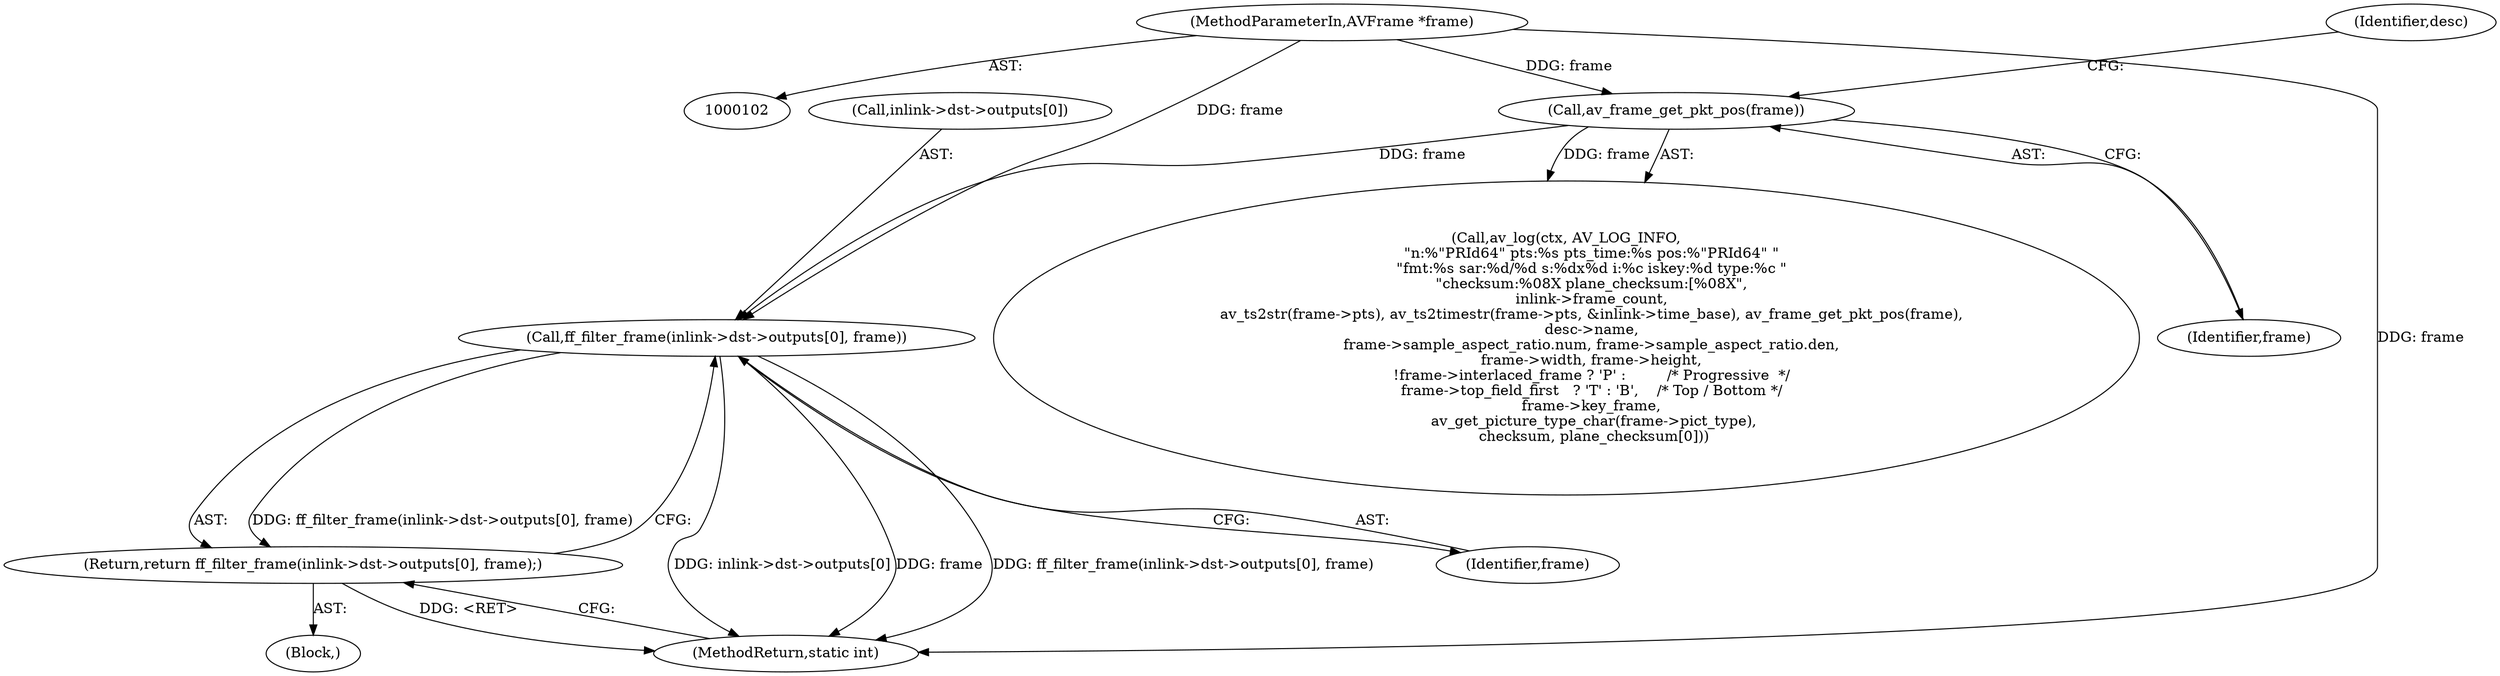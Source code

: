 digraph "0_FFmpeg_e43a0a232dbf6d3c161823c2e07c52e76227a1bc_9@array" {
"1000317" [label="(Call,ff_filter_frame(inlink->dst->outputs[0], frame))"];
"1000246" [label="(Call,av_frame_get_pkt_pos(frame))"];
"1000104" [label="(MethodParameterIn,AVFrame *frame)"];
"1000316" [label="(Return,return ff_filter_frame(inlink->dst->outputs[0], frame);)"];
"1000249" [label="(Identifier,desc)"];
"1000318" [label="(Call,inlink->dst->outputs[0])"];
"1000326" [label="(MethodReturn,static int)"];
"1000325" [label="(Identifier,frame)"];
"1000316" [label="(Return,return ff_filter_frame(inlink->dst->outputs[0], frame);)"];
"1000227" [label="(Call,av_log(ctx, AV_LOG_INFO,\n           \"n:%\"PRId64\" pts:%s pts_time:%s pos:%\"PRId64\" \"\n           \"fmt:%s sar:%d/%d s:%dx%d i:%c iskey:%d type:%c \"\n           \"checksum:%08X plane_checksum:[%08X\",\n           inlink->frame_count,\n           av_ts2str(frame->pts), av_ts2timestr(frame->pts, &inlink->time_base), av_frame_get_pkt_pos(frame),\n           desc->name,\n           frame->sample_aspect_ratio.num, frame->sample_aspect_ratio.den,\n           frame->width, frame->height,\n           !frame->interlaced_frame ? 'P' :         /* Progressive  */\n           frame->top_field_first   ? 'T' : 'B',    /* Top / Bottom */\n           frame->key_frame,\n            av_get_picture_type_char(frame->pict_type),\n            checksum, plane_checksum[0]))"];
"1000247" [label="(Identifier,frame)"];
"1000246" [label="(Call,av_frame_get_pkt_pos(frame))"];
"1000104" [label="(MethodParameterIn,AVFrame *frame)"];
"1000105" [label="(Block,)"];
"1000317" [label="(Call,ff_filter_frame(inlink->dst->outputs[0], frame))"];
"1000317" -> "1000316"  [label="AST: "];
"1000317" -> "1000325"  [label="CFG: "];
"1000318" -> "1000317"  [label="AST: "];
"1000325" -> "1000317"  [label="AST: "];
"1000316" -> "1000317"  [label="CFG: "];
"1000317" -> "1000326"  [label="DDG: inlink->dst->outputs[0]"];
"1000317" -> "1000326"  [label="DDG: frame"];
"1000317" -> "1000326"  [label="DDG: ff_filter_frame(inlink->dst->outputs[0], frame)"];
"1000317" -> "1000316"  [label="DDG: ff_filter_frame(inlink->dst->outputs[0], frame)"];
"1000246" -> "1000317"  [label="DDG: frame"];
"1000104" -> "1000317"  [label="DDG: frame"];
"1000246" -> "1000227"  [label="AST: "];
"1000246" -> "1000247"  [label="CFG: "];
"1000247" -> "1000246"  [label="AST: "];
"1000249" -> "1000246"  [label="CFG: "];
"1000246" -> "1000227"  [label="DDG: frame"];
"1000104" -> "1000246"  [label="DDG: frame"];
"1000104" -> "1000102"  [label="AST: "];
"1000104" -> "1000326"  [label="DDG: frame"];
"1000316" -> "1000105"  [label="AST: "];
"1000326" -> "1000316"  [label="CFG: "];
"1000316" -> "1000326"  [label="DDG: <RET>"];
}
